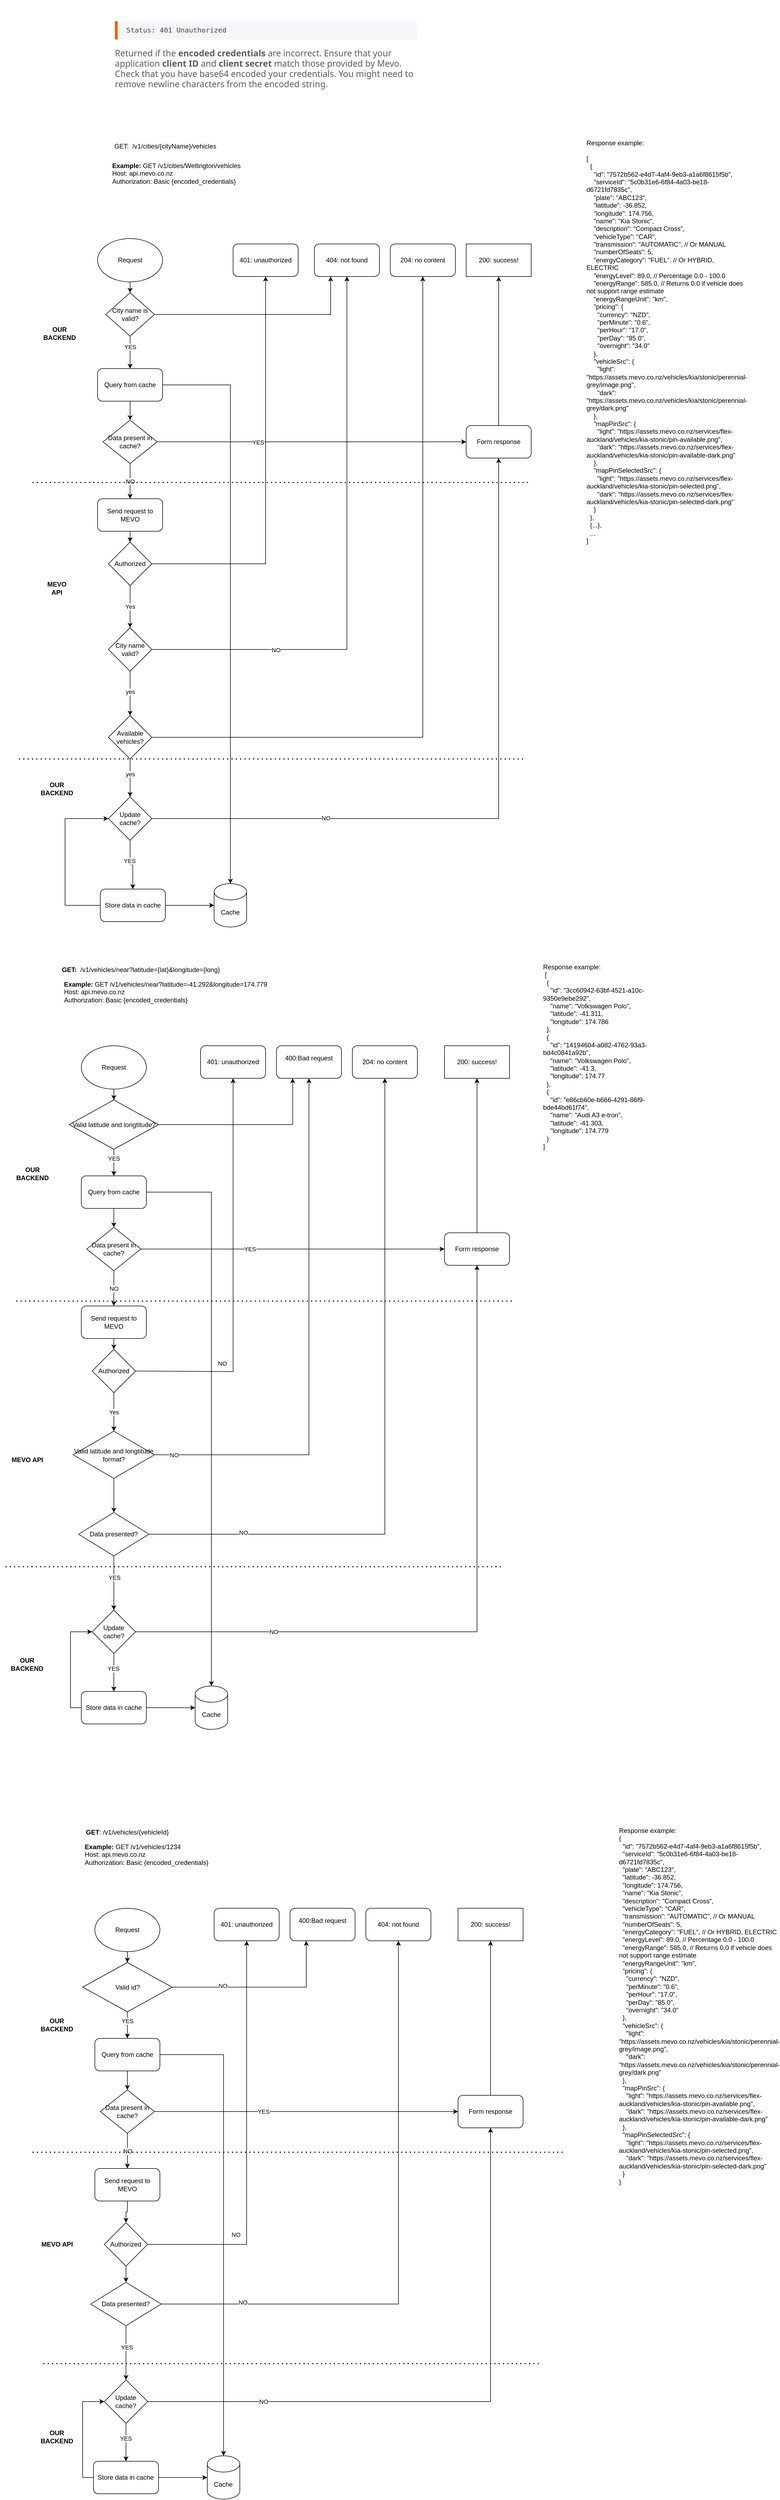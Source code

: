 <mxfile version="26.1.3">
  <diagram id="C5RBs43oDa-KdzZeNtuy" name="Page-1">
    <mxGraphModel dx="1368" dy="1996" grid="1" gridSize="10" guides="1" tooltips="1" connect="1" arrows="1" fold="1" page="1" pageScale="1" pageWidth="827" pageHeight="1169" math="0" shadow="0">
      <root>
        <mxCell id="WIyWlLk6GJQsqaUBKTNV-0" />
        <mxCell id="WIyWlLk6GJQsqaUBKTNV-1" parent="WIyWlLk6GJQsqaUBKTNV-0" />
        <mxCell id="A5aKGqc4C292sxuyzBR1-0" value="&amp;nbsp;" style="text;html=1;align=center;verticalAlign=middle;resizable=0;points=[];autosize=1;strokeColor=none;fillColor=none;" vertex="1" parent="WIyWlLk6GJQsqaUBKTNV-1">
          <mxGeometry x="100" y="120" width="30" height="30" as="geometry" />
        </mxCell>
        <mxCell id="A5aKGqc4C292sxuyzBR1-49" value="" style="edgeStyle=orthogonalEdgeStyle;rounded=0;orthogonalLoop=1;jettySize=auto;html=1;" edge="1" parent="WIyWlLk6GJQsqaUBKTNV-1" source="A5aKGqc4C292sxuyzBR1-3" target="A5aKGqc4C292sxuyzBR1-35">
          <mxGeometry relative="1" as="geometry" />
        </mxCell>
        <mxCell id="A5aKGqc4C292sxuyzBR1-3" value="Request" style="ellipse;whiteSpace=wrap;html=1;" vertex="1" parent="WIyWlLk6GJQsqaUBKTNV-1">
          <mxGeometry x="280" y="-180" width="120" height="80" as="geometry" />
        </mxCell>
        <mxCell id="A5aKGqc4C292sxuyzBR1-5" value="401: unauthorized" style="rounded=1;whiteSpace=wrap;html=1;" vertex="1" parent="WIyWlLk6GJQsqaUBKTNV-1">
          <mxGeometry x="530" y="-170" width="120" height="60" as="geometry" />
        </mxCell>
        <mxCell id="A5aKGqc4C292sxuyzBR1-6" value="404: not found" style="rounded=1;whiteSpace=wrap;html=1;" vertex="1" parent="WIyWlLk6GJQsqaUBKTNV-1">
          <mxGeometry x="680" y="-170" width="120" height="60" as="geometry" />
        </mxCell>
        <mxCell id="A5aKGqc4C292sxuyzBR1-129" style="edgeStyle=orthogonalEdgeStyle;rounded=0;orthogonalLoop=1;jettySize=auto;html=1;entryX=0.5;entryY=1;entryDx=0;entryDy=0;" edge="1" parent="WIyWlLk6GJQsqaUBKTNV-1" source="A5aKGqc4C292sxuyzBR1-7" target="A5aKGqc4C292sxuyzBR1-5">
          <mxGeometry relative="1" as="geometry" />
        </mxCell>
        <mxCell id="A5aKGqc4C292sxuyzBR1-7" value="Authorized" style="rhombus;whiteSpace=wrap;html=1;" vertex="1" parent="WIyWlLk6GJQsqaUBKTNV-1">
          <mxGeometry x="300" y="380" width="80" height="80" as="geometry" />
        </mxCell>
        <mxCell id="A5aKGqc4C292sxuyzBR1-14" value="Yes" style="endArrow=classic;html=1;rounded=0;entryX=0.5;entryY=0;entryDx=0;entryDy=0;" edge="1" parent="WIyWlLk6GJQsqaUBKTNV-1" source="A5aKGqc4C292sxuyzBR1-7" target="A5aKGqc4C292sxuyzBR1-19">
          <mxGeometry width="50" height="50" relative="1" as="geometry">
            <mxPoint x="340" y="450" as="sourcePoint" />
            <mxPoint x="340" y="475" as="targetPoint" />
          </mxGeometry>
        </mxCell>
        <mxCell id="A5aKGqc4C292sxuyzBR1-16" value="GET:&amp;nbsp;&amp;nbsp;&lt;span style=&quot;background-color: transparent; color: light-dark(rgb(0, 0, 0), rgb(255, 255, 255));&quot;&gt;/v1/cities/{cityName}/vehicles&lt;/span&gt;" style="text;html=1;align=center;verticalAlign=middle;whiteSpace=wrap;rounded=0;" vertex="1" parent="WIyWlLk6GJQsqaUBKTNV-1">
          <mxGeometry x="220" y="-380" width="370" height="60" as="geometry" />
        </mxCell>
        <mxCell id="A5aKGqc4C292sxuyzBR1-17" value="&lt;div style=&quot;text-align: left;&quot;&gt;&lt;b&gt;Example:&lt;/b&gt; GET /v1/cities/Wellington/vehicles&lt;/div&gt;&lt;div style=&quot;text-align: left;&quot;&gt;Host: api.mevo.co.nz&lt;/div&gt;&lt;div style=&quot;text-align: left;&quot;&gt;&lt;span style=&quot;background-color: transparent; color: light-dark(rgb(0, 0, 0), rgb(255, 255, 255)); text-align: center;&quot;&gt;Authorization: Basic {encoded_credentials}&lt;/span&gt;&lt;/div&gt;" style="text;html=1;align=center;verticalAlign=middle;resizable=0;points=[];autosize=1;strokeColor=none;fillColor=none;" vertex="1" parent="WIyWlLk6GJQsqaUBKTNV-1">
          <mxGeometry x="295" y="-330" width="260" height="60" as="geometry" />
        </mxCell>
        <mxCell id="A5aKGqc4C292sxuyzBR1-23" style="edgeStyle=orthogonalEdgeStyle;rounded=0;orthogonalLoop=1;jettySize=auto;html=1;exitX=1;exitY=0.5;exitDx=0;exitDy=0;entryX=0.5;entryY=1;entryDx=0;entryDy=0;" edge="1" parent="WIyWlLk6GJQsqaUBKTNV-1" source="A5aKGqc4C292sxuyzBR1-19" target="A5aKGqc4C292sxuyzBR1-6">
          <mxGeometry relative="1" as="geometry">
            <mxPoint x="490" y="280" as="targetPoint" />
          </mxGeometry>
        </mxCell>
        <mxCell id="A5aKGqc4C292sxuyzBR1-24" value="NO" style="edgeLabel;html=1;align=center;verticalAlign=middle;resizable=0;points=[];" vertex="1" connectable="0" parent="A5aKGqc4C292sxuyzBR1-23">
          <mxGeometry x="-0.563" y="-1" relative="1" as="geometry">
            <mxPoint as="offset" />
          </mxGeometry>
        </mxCell>
        <mxCell id="A5aKGqc4C292sxuyzBR1-132" value="" style="edgeStyle=orthogonalEdgeStyle;rounded=0;orthogonalLoop=1;jettySize=auto;html=1;" edge="1" parent="WIyWlLk6GJQsqaUBKTNV-1" source="A5aKGqc4C292sxuyzBR1-19" target="A5aKGqc4C292sxuyzBR1-131">
          <mxGeometry relative="1" as="geometry" />
        </mxCell>
        <mxCell id="A5aKGqc4C292sxuyzBR1-135" value="yes" style="edgeLabel;html=1;align=center;verticalAlign=middle;resizable=0;points=[];" vertex="1" connectable="0" parent="A5aKGqc4C292sxuyzBR1-132">
          <mxGeometry x="-0.089" relative="1" as="geometry">
            <mxPoint as="offset" />
          </mxGeometry>
        </mxCell>
        <mxCell id="A5aKGqc4C292sxuyzBR1-19" value="City name valid?" style="rhombus;whiteSpace=wrap;html=1;" vertex="1" parent="WIyWlLk6GJQsqaUBKTNV-1">
          <mxGeometry x="300" y="538" width="80" height="80" as="geometry" />
        </mxCell>
        <mxCell id="A5aKGqc4C292sxuyzBR1-29" value="Cache" style="shape=cylinder3;whiteSpace=wrap;html=1;boundedLbl=1;backgroundOutline=1;size=15;" vertex="1" parent="WIyWlLk6GJQsqaUBKTNV-1">
          <mxGeometry x="495" y="1010" width="60" height="80" as="geometry" />
        </mxCell>
        <mxCell id="A5aKGqc4C292sxuyzBR1-50" value="" style="edgeStyle=orthogonalEdgeStyle;rounded=0;orthogonalLoop=1;jettySize=auto;html=1;" edge="1" parent="WIyWlLk6GJQsqaUBKTNV-1" source="A5aKGqc4C292sxuyzBR1-31" target="A5aKGqc4C292sxuyzBR1-33">
          <mxGeometry relative="1" as="geometry" />
        </mxCell>
        <mxCell id="A5aKGqc4C292sxuyzBR1-63" style="edgeStyle=orthogonalEdgeStyle;rounded=0;orthogonalLoop=1;jettySize=auto;html=1;entryX=0.5;entryY=0;entryDx=0;entryDy=0;entryPerimeter=0;" edge="1" parent="WIyWlLk6GJQsqaUBKTNV-1" source="A5aKGqc4C292sxuyzBR1-31" target="A5aKGqc4C292sxuyzBR1-29">
          <mxGeometry relative="1" as="geometry">
            <mxPoint x="610" y="100" as="targetPoint" />
          </mxGeometry>
        </mxCell>
        <mxCell id="A5aKGqc4C292sxuyzBR1-31" value="Query from cache" style="rounded=1;whiteSpace=wrap;html=1;" vertex="1" parent="WIyWlLk6GJQsqaUBKTNV-1">
          <mxGeometry x="280" y="60" width="120" height="60" as="geometry" />
        </mxCell>
        <mxCell id="A5aKGqc4C292sxuyzBR1-51" value="NO" style="edgeStyle=orthogonalEdgeStyle;rounded=0;orthogonalLoop=1;jettySize=auto;html=1;" edge="1" parent="WIyWlLk6GJQsqaUBKTNV-1" source="A5aKGqc4C292sxuyzBR1-33" target="A5aKGqc4C292sxuyzBR1-44">
          <mxGeometry relative="1" as="geometry" />
        </mxCell>
        <mxCell id="A5aKGqc4C292sxuyzBR1-74" style="edgeStyle=orthogonalEdgeStyle;rounded=0;orthogonalLoop=1;jettySize=auto;html=1;entryX=0;entryY=0.5;entryDx=0;entryDy=0;" edge="1" parent="WIyWlLk6GJQsqaUBKTNV-1" source="A5aKGqc4C292sxuyzBR1-33" target="A5aKGqc4C292sxuyzBR1-42">
          <mxGeometry relative="1" as="geometry" />
        </mxCell>
        <mxCell id="A5aKGqc4C292sxuyzBR1-77" value="YES" style="edgeLabel;html=1;align=center;verticalAlign=middle;resizable=0;points=[];" vertex="1" connectable="0" parent="A5aKGqc4C292sxuyzBR1-74">
          <mxGeometry x="-0.348" y="-1" relative="1" as="geometry">
            <mxPoint as="offset" />
          </mxGeometry>
        </mxCell>
        <mxCell id="A5aKGqc4C292sxuyzBR1-33" value="Data present in cache?" style="rhombus;whiteSpace=wrap;html=1;" vertex="1" parent="WIyWlLk6GJQsqaUBKTNV-1">
          <mxGeometry x="290" y="155" width="100" height="80" as="geometry" />
        </mxCell>
        <mxCell id="A5aKGqc4C292sxuyzBR1-37" value="" style="edgeStyle=orthogonalEdgeStyle;rounded=0;orthogonalLoop=1;jettySize=auto;html=1;entryX=0.5;entryY=0;entryDx=0;entryDy=0;" edge="1" parent="WIyWlLk6GJQsqaUBKTNV-1" source="A5aKGqc4C292sxuyzBR1-35" target="A5aKGqc4C292sxuyzBR1-31">
          <mxGeometry relative="1" as="geometry" />
        </mxCell>
        <mxCell id="A5aKGqc4C292sxuyzBR1-48" value="YES" style="edgeLabel;html=1;align=center;verticalAlign=middle;resizable=0;points=[];" vertex="1" connectable="0" parent="A5aKGqc4C292sxuyzBR1-37">
          <mxGeometry x="-0.332" relative="1" as="geometry">
            <mxPoint as="offset" />
          </mxGeometry>
        </mxCell>
        <mxCell id="A5aKGqc4C292sxuyzBR1-128" style="edgeStyle=orthogonalEdgeStyle;rounded=0;orthogonalLoop=1;jettySize=auto;html=1;entryX=0.25;entryY=1;entryDx=0;entryDy=0;" edge="1" parent="WIyWlLk6GJQsqaUBKTNV-1" source="A5aKGqc4C292sxuyzBR1-35" target="A5aKGqc4C292sxuyzBR1-6">
          <mxGeometry relative="1" as="geometry" />
        </mxCell>
        <mxCell id="A5aKGqc4C292sxuyzBR1-35" value="City name is valid?" style="rhombus;whiteSpace=wrap;html=1;" vertex="1" parent="WIyWlLk6GJQsqaUBKTNV-1">
          <mxGeometry x="295" y="-80" width="90" height="80" as="geometry" />
        </mxCell>
        <mxCell id="A5aKGqc4C292sxuyzBR1-39" value="200: success!" style="rounded=0;whiteSpace=wrap;html=1;" vertex="1" parent="WIyWlLk6GJQsqaUBKTNV-1">
          <mxGeometry x="960" y="-170" width="120" height="60" as="geometry" />
        </mxCell>
        <mxCell id="A5aKGqc4C292sxuyzBR1-43" value="" style="edgeStyle=orthogonalEdgeStyle;rounded=0;orthogonalLoop=1;jettySize=auto;html=1;" edge="1" parent="WIyWlLk6GJQsqaUBKTNV-1" source="A5aKGqc4C292sxuyzBR1-42" target="A5aKGqc4C292sxuyzBR1-39">
          <mxGeometry relative="1" as="geometry" />
        </mxCell>
        <mxCell id="A5aKGqc4C292sxuyzBR1-52" value="" style="edgeStyle=orthogonalEdgeStyle;rounded=0;orthogonalLoop=1;jettySize=auto;html=1;" edge="1" parent="WIyWlLk6GJQsqaUBKTNV-1" source="A5aKGqc4C292sxuyzBR1-44" target="A5aKGqc4C292sxuyzBR1-7">
          <mxGeometry relative="1" as="geometry" />
        </mxCell>
        <mxCell id="A5aKGqc4C292sxuyzBR1-44" value="Send request to MEVO" style="rounded=1;whiteSpace=wrap;html=1;" vertex="1" parent="WIyWlLk6GJQsqaUBKTNV-1">
          <mxGeometry x="280" y="300" width="120" height="60" as="geometry" />
        </mxCell>
        <mxCell id="A5aKGqc4C292sxuyzBR1-72" style="edgeStyle=orthogonalEdgeStyle;rounded=0;orthogonalLoop=1;jettySize=auto;html=1;entryX=0;entryY=0.5;entryDx=0;entryDy=0;" edge="1" parent="WIyWlLk6GJQsqaUBKTNV-1" source="A5aKGqc4C292sxuyzBR1-53" target="A5aKGqc4C292sxuyzBR1-54">
          <mxGeometry relative="1" as="geometry">
            <mxPoint x="225" y="910" as="targetPoint" />
            <Array as="points">
              <mxPoint x="220" y="1050" />
              <mxPoint x="220" y="890" />
            </Array>
          </mxGeometry>
        </mxCell>
        <mxCell id="A5aKGqc4C292sxuyzBR1-53" value="Store data in cache" style="rounded=1;whiteSpace=wrap;html=1;" vertex="1" parent="WIyWlLk6GJQsqaUBKTNV-1">
          <mxGeometry x="285" y="1020" width="120" height="60" as="geometry" />
        </mxCell>
        <mxCell id="A5aKGqc4C292sxuyzBR1-65" value="" style="edgeStyle=orthogonalEdgeStyle;rounded=0;orthogonalLoop=1;jettySize=auto;html=1;exitX=0.5;exitY=1;exitDx=0;exitDy=0;" edge="1" parent="WIyWlLk6GJQsqaUBKTNV-1" source="A5aKGqc4C292sxuyzBR1-54" target="A5aKGqc4C292sxuyzBR1-53">
          <mxGeometry relative="1" as="geometry" />
        </mxCell>
        <mxCell id="A5aKGqc4C292sxuyzBR1-71" value="YES" style="edgeLabel;html=1;align=center;verticalAlign=middle;resizable=0;points=[];" vertex="1" connectable="0" parent="A5aKGqc4C292sxuyzBR1-65">
          <mxGeometry x="-0.215" y="-1" relative="1" as="geometry">
            <mxPoint as="offset" />
          </mxGeometry>
        </mxCell>
        <mxCell id="A5aKGqc4C292sxuyzBR1-54" value="Update cache?" style="rhombus;whiteSpace=wrap;html=1;" vertex="1" parent="WIyWlLk6GJQsqaUBKTNV-1">
          <mxGeometry x="300" y="850" width="80" height="80" as="geometry" />
        </mxCell>
        <mxCell id="A5aKGqc4C292sxuyzBR1-66" style="edgeStyle=orthogonalEdgeStyle;rounded=0;orthogonalLoop=1;jettySize=auto;html=1;entryX=0;entryY=0.5;entryDx=0;entryDy=0;entryPerimeter=0;" edge="1" parent="WIyWlLk6GJQsqaUBKTNV-1" source="A5aKGqc4C292sxuyzBR1-53" target="A5aKGqc4C292sxuyzBR1-29">
          <mxGeometry relative="1" as="geometry" />
        </mxCell>
        <mxCell id="A5aKGqc4C292sxuyzBR1-75" value="" style="edgeStyle=orthogonalEdgeStyle;rounded=0;orthogonalLoop=1;jettySize=auto;html=1;" edge="1" parent="WIyWlLk6GJQsqaUBKTNV-1" source="A5aKGqc4C292sxuyzBR1-54" target="A5aKGqc4C292sxuyzBR1-42">
          <mxGeometry relative="1" as="geometry">
            <mxPoint x="1200" y="190" as="targetPoint" />
            <mxPoint x="380" y="720" as="sourcePoint" />
          </mxGeometry>
        </mxCell>
        <mxCell id="A5aKGqc4C292sxuyzBR1-76" value="NO" style="edgeLabel;html=1;align=center;verticalAlign=middle;resizable=0;points=[];" vertex="1" connectable="0" parent="A5aKGqc4C292sxuyzBR1-75">
          <mxGeometry x="-0.508" y="1" relative="1" as="geometry">
            <mxPoint as="offset" />
          </mxGeometry>
        </mxCell>
        <mxCell id="A5aKGqc4C292sxuyzBR1-42" value="Form response" style="rounded=1;whiteSpace=wrap;html=1;" vertex="1" parent="WIyWlLk6GJQsqaUBKTNV-1">
          <mxGeometry x="960" y="165" width="120" height="60" as="geometry" />
        </mxCell>
        <mxCell id="A5aKGqc4C292sxuyzBR1-80" value="" style="edgeStyle=orthogonalEdgeStyle;rounded=0;orthogonalLoop=1;jettySize=auto;html=1;" edge="1" parent="WIyWlLk6GJQsqaUBKTNV-1" source="A5aKGqc4C292sxuyzBR1-81" target="A5aKGqc4C292sxuyzBR1-104">
          <mxGeometry relative="1" as="geometry" />
        </mxCell>
        <mxCell id="A5aKGqc4C292sxuyzBR1-81" value="Request" style="ellipse;whiteSpace=wrap;html=1;" vertex="1" parent="WIyWlLk6GJQsqaUBKTNV-1">
          <mxGeometry x="250" y="1309" width="120" height="80" as="geometry" />
        </mxCell>
        <mxCell id="A5aKGqc4C292sxuyzBR1-82" value="401: unauthorized" style="rounded=1;whiteSpace=wrap;html=1;" vertex="1" parent="WIyWlLk6GJQsqaUBKTNV-1">
          <mxGeometry x="470" y="1309" width="120" height="60" as="geometry" />
        </mxCell>
        <mxCell id="A5aKGqc4C292sxuyzBR1-84" value="Authorized" style="rhombus;whiteSpace=wrap;html=1;" vertex="1" parent="WIyWlLk6GJQsqaUBKTNV-1">
          <mxGeometry x="270" y="1869" width="80" height="80" as="geometry" />
        </mxCell>
        <mxCell id="A5aKGqc4C292sxuyzBR1-85" value="" style="endArrow=classic;html=1;rounded=0;exitX=1;exitY=0.5;exitDx=0;exitDy=0;entryX=0.5;entryY=1;entryDx=0;entryDy=0;" edge="1" parent="WIyWlLk6GJQsqaUBKTNV-1" source="A5aKGqc4C292sxuyzBR1-84" target="A5aKGqc4C292sxuyzBR1-82">
          <mxGeometry width="50" height="50" relative="1" as="geometry">
            <mxPoint x="185" y="1791" as="sourcePoint" />
            <mxPoint x="260" y="1789" as="targetPoint" />
            <Array as="points">
              <mxPoint x="530" y="1910" />
            </Array>
          </mxGeometry>
        </mxCell>
        <mxCell id="A5aKGqc4C292sxuyzBR1-86" value="NO" style="edgeLabel;html=1;align=center;verticalAlign=middle;resizable=0;points=[];" vertex="1" connectable="0" parent="A5aKGqc4C292sxuyzBR1-85">
          <mxGeometry x="-0.459" relative="1" as="geometry">
            <mxPoint x="-20" as="offset" />
          </mxGeometry>
        </mxCell>
        <mxCell id="A5aKGqc4C292sxuyzBR1-87" value="Yes" style="endArrow=classic;html=1;rounded=0;entryX=0.5;entryY=0;entryDx=0;entryDy=0;" edge="1" parent="WIyWlLk6GJQsqaUBKTNV-1" source="A5aKGqc4C292sxuyzBR1-84" target="A5aKGqc4C292sxuyzBR1-93">
          <mxGeometry width="50" height="50" relative="1" as="geometry">
            <mxPoint x="310" y="1939" as="sourcePoint" />
            <mxPoint x="310" y="1964" as="targetPoint" />
          </mxGeometry>
        </mxCell>
        <mxCell id="A5aKGqc4C292sxuyzBR1-88" value="&lt;div style=&quot;text-align: left;&quot;&gt;&lt;b&gt;Example:&lt;/b&gt;&amp;nbsp;&lt;span style=&quot;background-color: transparent; color: light-dark(rgb(0, 0, 0), rgb(255, 255, 255));&quot;&gt;GET /v1/vehicles/near?latitude=-41.292&amp;amp;longitude=174.779&lt;/span&gt;&lt;/div&gt;&lt;div style=&quot;text-align: left;&quot;&gt;Host: api.mevo.co.nz&lt;/div&gt;&lt;div style=&quot;text-align: left;&quot;&gt;Authorization: Basic {encoded_credentials}&lt;/div&gt;" style="text;html=1;align=center;verticalAlign=middle;resizable=0;points=[];autosize=1;strokeColor=none;fillColor=none;" vertex="1" parent="WIyWlLk6GJQsqaUBKTNV-1">
          <mxGeometry x="200" y="1180" width="410" height="60" as="geometry" />
        </mxCell>
        <mxCell id="A5aKGqc4C292sxuyzBR1-143" style="edgeStyle=orthogonalEdgeStyle;rounded=0;orthogonalLoop=1;jettySize=auto;html=1;" edge="1" parent="WIyWlLk6GJQsqaUBKTNV-1" source="A5aKGqc4C292sxuyzBR1-93" target="A5aKGqc4C292sxuyzBR1-142">
          <mxGeometry relative="1" as="geometry" />
        </mxCell>
        <mxCell id="A5aKGqc4C292sxuyzBR1-145" value="NO" style="edgeLabel;html=1;align=center;verticalAlign=middle;resizable=0;points=[];" vertex="1" connectable="0" parent="A5aKGqc4C292sxuyzBR1-143">
          <mxGeometry x="-0.927" relative="1" as="geometry">
            <mxPoint as="offset" />
          </mxGeometry>
        </mxCell>
        <mxCell id="A5aKGqc4C292sxuyzBR1-150" value="" style="edgeStyle=orthogonalEdgeStyle;rounded=0;orthogonalLoop=1;jettySize=auto;html=1;" edge="1" parent="WIyWlLk6GJQsqaUBKTNV-1" source="A5aKGqc4C292sxuyzBR1-93" target="A5aKGqc4C292sxuyzBR1-149">
          <mxGeometry relative="1" as="geometry" />
        </mxCell>
        <mxCell id="A5aKGqc4C292sxuyzBR1-93" value="Valid latitude and longtitude format?" style="rhombus;whiteSpace=wrap;html=1;" vertex="1" parent="WIyWlLk6GJQsqaUBKTNV-1">
          <mxGeometry x="235" y="2020" width="150" height="87" as="geometry" />
        </mxCell>
        <mxCell id="A5aKGqc4C292sxuyzBR1-94" value="Cache" style="shape=cylinder3;whiteSpace=wrap;html=1;boundedLbl=1;backgroundOutline=1;size=15;" vertex="1" parent="WIyWlLk6GJQsqaUBKTNV-1">
          <mxGeometry x="460" y="2490" width="60" height="80" as="geometry" />
        </mxCell>
        <mxCell id="A5aKGqc4C292sxuyzBR1-95" value="" style="edgeStyle=orthogonalEdgeStyle;rounded=0;orthogonalLoop=1;jettySize=auto;html=1;" edge="1" parent="WIyWlLk6GJQsqaUBKTNV-1" source="A5aKGqc4C292sxuyzBR1-97" target="A5aKGqc4C292sxuyzBR1-101">
          <mxGeometry relative="1" as="geometry" />
        </mxCell>
        <mxCell id="A5aKGqc4C292sxuyzBR1-96" style="edgeStyle=orthogonalEdgeStyle;rounded=0;orthogonalLoop=1;jettySize=auto;html=1;entryX=0.5;entryY=0;entryDx=0;entryDy=0;entryPerimeter=0;" edge="1" parent="WIyWlLk6GJQsqaUBKTNV-1" source="A5aKGqc4C292sxuyzBR1-97" target="A5aKGqc4C292sxuyzBR1-94">
          <mxGeometry relative="1" as="geometry">
            <mxPoint x="580" y="1589" as="targetPoint" />
          </mxGeometry>
        </mxCell>
        <mxCell id="A5aKGqc4C292sxuyzBR1-97" value="Query from cache" style="rounded=1;whiteSpace=wrap;html=1;" vertex="1" parent="WIyWlLk6GJQsqaUBKTNV-1">
          <mxGeometry x="250" y="1549" width="120" height="60" as="geometry" />
        </mxCell>
        <mxCell id="A5aKGqc4C292sxuyzBR1-98" value="NO" style="edgeStyle=orthogonalEdgeStyle;rounded=0;orthogonalLoop=1;jettySize=auto;html=1;" edge="1" parent="WIyWlLk6GJQsqaUBKTNV-1" source="A5aKGqc4C292sxuyzBR1-101" target="A5aKGqc4C292sxuyzBR1-108">
          <mxGeometry relative="1" as="geometry" />
        </mxCell>
        <mxCell id="A5aKGqc4C292sxuyzBR1-99" style="edgeStyle=orthogonalEdgeStyle;rounded=0;orthogonalLoop=1;jettySize=auto;html=1;entryX=0;entryY=0.5;entryDx=0;entryDy=0;" edge="1" parent="WIyWlLk6GJQsqaUBKTNV-1" source="A5aKGqc4C292sxuyzBR1-101" target="A5aKGqc4C292sxuyzBR1-120">
          <mxGeometry relative="1" as="geometry" />
        </mxCell>
        <mxCell id="A5aKGqc4C292sxuyzBR1-100" value="YES" style="edgeLabel;html=1;align=center;verticalAlign=middle;resizable=0;points=[];" vertex="1" connectable="0" parent="A5aKGqc4C292sxuyzBR1-99">
          <mxGeometry x="-0.348" y="-1" relative="1" as="geometry">
            <mxPoint x="18" y="-1" as="offset" />
          </mxGeometry>
        </mxCell>
        <mxCell id="A5aKGqc4C292sxuyzBR1-101" value="Data present in cache?" style="rhombus;whiteSpace=wrap;html=1;" vertex="1" parent="WIyWlLk6GJQsqaUBKTNV-1">
          <mxGeometry x="260" y="1644" width="100" height="80" as="geometry" />
        </mxCell>
        <mxCell id="A5aKGqc4C292sxuyzBR1-102" value="" style="edgeStyle=orthogonalEdgeStyle;rounded=0;orthogonalLoop=1;jettySize=auto;html=1;entryX=0.5;entryY=0;entryDx=0;entryDy=0;" edge="1" parent="WIyWlLk6GJQsqaUBKTNV-1" source="A5aKGqc4C292sxuyzBR1-104" target="A5aKGqc4C292sxuyzBR1-97">
          <mxGeometry relative="1" as="geometry" />
        </mxCell>
        <mxCell id="A5aKGqc4C292sxuyzBR1-103" value="YES" style="edgeLabel;html=1;align=center;verticalAlign=middle;resizable=0;points=[];" vertex="1" connectable="0" parent="A5aKGqc4C292sxuyzBR1-102">
          <mxGeometry x="-0.332" relative="1" as="geometry">
            <mxPoint as="offset" />
          </mxGeometry>
        </mxCell>
        <mxCell id="A5aKGqc4C292sxuyzBR1-144" style="edgeStyle=orthogonalEdgeStyle;rounded=0;orthogonalLoop=1;jettySize=auto;html=1;entryX=0.25;entryY=1;entryDx=0;entryDy=0;" edge="1" parent="WIyWlLk6GJQsqaUBKTNV-1" source="A5aKGqc4C292sxuyzBR1-104" target="A5aKGqc4C292sxuyzBR1-142">
          <mxGeometry relative="1" as="geometry" />
        </mxCell>
        <mxCell id="A5aKGqc4C292sxuyzBR1-104" value="Valid latitude and longtitude?" style="rhombus;whiteSpace=wrap;html=1;" vertex="1" parent="WIyWlLk6GJQsqaUBKTNV-1">
          <mxGeometry x="227.5" y="1409" width="165" height="91" as="geometry" />
        </mxCell>
        <mxCell id="A5aKGqc4C292sxuyzBR1-105" value="200: success!" style="rounded=0;whiteSpace=wrap;html=1;" vertex="1" parent="WIyWlLk6GJQsqaUBKTNV-1">
          <mxGeometry x="920" y="1309" width="120" height="60" as="geometry" />
        </mxCell>
        <mxCell id="A5aKGqc4C292sxuyzBR1-106" value="" style="edgeStyle=orthogonalEdgeStyle;rounded=0;orthogonalLoop=1;jettySize=auto;html=1;" edge="1" parent="WIyWlLk6GJQsqaUBKTNV-1" source="A5aKGqc4C292sxuyzBR1-120" target="A5aKGqc4C292sxuyzBR1-105">
          <mxGeometry relative="1" as="geometry" />
        </mxCell>
        <mxCell id="A5aKGqc4C292sxuyzBR1-107" value="" style="edgeStyle=orthogonalEdgeStyle;rounded=0;orthogonalLoop=1;jettySize=auto;html=1;" edge="1" parent="WIyWlLk6GJQsqaUBKTNV-1" source="A5aKGqc4C292sxuyzBR1-108" target="A5aKGqc4C292sxuyzBR1-84">
          <mxGeometry relative="1" as="geometry" />
        </mxCell>
        <mxCell id="A5aKGqc4C292sxuyzBR1-108" value="Send request to MEVO" style="rounded=1;whiteSpace=wrap;html=1;" vertex="1" parent="WIyWlLk6GJQsqaUBKTNV-1">
          <mxGeometry x="250" y="1789" width="120" height="60" as="geometry" />
        </mxCell>
        <mxCell id="A5aKGqc4C292sxuyzBR1-156" style="edgeStyle=orthogonalEdgeStyle;rounded=0;orthogonalLoop=1;jettySize=auto;html=1;entryX=0;entryY=0.5;entryDx=0;entryDy=0;" edge="1" parent="WIyWlLk6GJQsqaUBKTNV-1" source="A5aKGqc4C292sxuyzBR1-113" target="A5aKGqc4C292sxuyzBR1-116">
          <mxGeometry relative="1" as="geometry">
            <Array as="points">
              <mxPoint x="230" y="2530" />
              <mxPoint x="230" y="2390" />
            </Array>
          </mxGeometry>
        </mxCell>
        <mxCell id="A5aKGqc4C292sxuyzBR1-113" value="Store data in cache" style="rounded=1;whiteSpace=wrap;html=1;" vertex="1" parent="WIyWlLk6GJQsqaUBKTNV-1">
          <mxGeometry x="250" y="2500" width="120" height="60" as="geometry" />
        </mxCell>
        <mxCell id="A5aKGqc4C292sxuyzBR1-114" value="" style="edgeStyle=orthogonalEdgeStyle;rounded=0;orthogonalLoop=1;jettySize=auto;html=1;exitX=0.5;exitY=1;exitDx=0;exitDy=0;" edge="1" parent="WIyWlLk6GJQsqaUBKTNV-1" source="A5aKGqc4C292sxuyzBR1-116" target="A5aKGqc4C292sxuyzBR1-113">
          <mxGeometry relative="1" as="geometry" />
        </mxCell>
        <mxCell id="A5aKGqc4C292sxuyzBR1-115" value="YES" style="edgeLabel;html=1;align=center;verticalAlign=middle;resizable=0;points=[];" vertex="1" connectable="0" parent="A5aKGqc4C292sxuyzBR1-114">
          <mxGeometry x="-0.215" y="-1" relative="1" as="geometry">
            <mxPoint as="offset" />
          </mxGeometry>
        </mxCell>
        <mxCell id="A5aKGqc4C292sxuyzBR1-116" value="Update cache?" style="rhombus;whiteSpace=wrap;html=1;" vertex="1" parent="WIyWlLk6GJQsqaUBKTNV-1">
          <mxGeometry x="270" y="2350" width="80" height="80" as="geometry" />
        </mxCell>
        <mxCell id="A5aKGqc4C292sxuyzBR1-117" style="edgeStyle=orthogonalEdgeStyle;rounded=0;orthogonalLoop=1;jettySize=auto;html=1;entryX=0;entryY=0.5;entryDx=0;entryDy=0;entryPerimeter=0;" edge="1" parent="WIyWlLk6GJQsqaUBKTNV-1" source="A5aKGqc4C292sxuyzBR1-113" target="A5aKGqc4C292sxuyzBR1-94">
          <mxGeometry relative="1" as="geometry" />
        </mxCell>
        <mxCell id="A5aKGqc4C292sxuyzBR1-118" value="" style="edgeStyle=orthogonalEdgeStyle;rounded=0;orthogonalLoop=1;jettySize=auto;html=1;" edge="1" parent="WIyWlLk6GJQsqaUBKTNV-1" source="A5aKGqc4C292sxuyzBR1-116" target="A5aKGqc4C292sxuyzBR1-120">
          <mxGeometry relative="1" as="geometry">
            <mxPoint x="1170" y="1679" as="targetPoint" />
            <mxPoint x="350" y="2209" as="sourcePoint" />
          </mxGeometry>
        </mxCell>
        <mxCell id="A5aKGqc4C292sxuyzBR1-119" value="NO" style="edgeLabel;html=1;align=center;verticalAlign=middle;resizable=0;points=[];" vertex="1" connectable="0" parent="A5aKGqc4C292sxuyzBR1-118">
          <mxGeometry x="-0.508" y="1" relative="1" as="geometry">
            <mxPoint x="-67" y="1" as="offset" />
          </mxGeometry>
        </mxCell>
        <mxCell id="A5aKGqc4C292sxuyzBR1-120" value="Form response" style="rounded=1;whiteSpace=wrap;html=1;" vertex="1" parent="WIyWlLk6GJQsqaUBKTNV-1">
          <mxGeometry x="920" y="1654" width="120" height="60" as="geometry" />
        </mxCell>
        <mxCell id="A5aKGqc4C292sxuyzBR1-122" value="&lt;b&gt;GET:&amp;nbsp;&lt;/b&gt;&amp;nbsp;&lt;span style=&quot;background-color: transparent; color: light-dark(rgb(0, 0, 0), rgb(255, 255, 255));&quot;&gt;/v1/vehicles/near?latitude={lat}&amp;amp;longitude={long}&lt;/span&gt;" style="text;html=1;align=center;verticalAlign=middle;whiteSpace=wrap;rounded=0;" vertex="1" parent="WIyWlLk6GJQsqaUBKTNV-1">
          <mxGeometry x="175" y="1139" width="370" height="60" as="geometry" />
        </mxCell>
        <mxCell id="A5aKGqc4C292sxuyzBR1-124" value="Response example:&#xa; [&#xa;  {&#xa;    &quot;id&quot;: &quot;3cc60942-63bf-4521-a10c-9350e9ebe292&quot;,&#xa;    &quot;name&quot;: &quot;Volkswagen Polo&quot;,&#xa;    &quot;latitude&quot;: -41.311,&#xa;    &quot;longitude&quot;: 174.786&#xa;  },&#xa;  {&#xa;    &quot;id&quot;: &quot;14194604-a082-4762-93a3-bd4c0841a92b&quot;,&#xa;    &quot;name&quot;: &quot;Volkswagen Polo&quot;,&#xa;    &quot;latitude&quot;: -41.3,&#xa;    &quot;longitude&quot;: 174.77&#xa;  },&#xa;  {&#xa;    &quot;id&quot;: &quot;e86cb60e-b666-4291-86f9-bde44bd61f74&quot;,&#xa;    &quot;name&quot;: &quot;Audi A3 e-tron&quot;,&#xa;    &quot;latitude&quot;: -41.303,&#xa;    &quot;longitude&quot;: 174.779&#xa;  }&#xa;]" style="text;whiteSpace=wrap;fontStyle=0" vertex="1" parent="WIyWlLk6GJQsqaUBKTNV-1">
          <mxGeometry x="1100" y="1150" width="210" height="180" as="geometry" />
        </mxCell>
        <mxCell id="A5aKGqc4C292sxuyzBR1-125" value="Response example:&#xa;&#xa;[&#xa;  {&#xa;    &quot;id&quot;: &quot;7572b562-e4d7-4af4-9eb3-a1a6f8615f5b&quot;,&#xa;    &quot;serviceId&quot;: &quot;5c0b31e6-6f84-4a03-be18-d6721fd7835c&quot;,&#xa;    &quot;plate&quot;: &quot;ABC123&quot;,&#xa;    &quot;latitude&quot;: -36.852,&#xa;    &quot;longitude&quot;: 174.756,&#xa;    &quot;name&quot;: &quot;Kia Stonic&quot;,&#xa;    &quot;description&quot;: &quot;Compact Cross&quot;,&#xa;    &quot;vehicleType&quot;: &quot;CAR&quot;,&#xa;    &quot;transmission&quot;: &quot;AUTOMATIC&quot;, // Or MANUAL&#xa;    &quot;numberOfSeats&quot;: 5,&#xa;    &quot;energyCategory&quot;: &quot;FUEL&quot;, // Or HYBRID, ELECTRIC&#xa;    &quot;energyLevel&quot;: 89.0, // Percentage 0.0 - 100.0&#xa;    &quot;energyRange&quot;: 585.0, // Returns 0.0 if vehicle does not support range estimate&#xa;    &quot;energyRangeUnit&quot;: &quot;km&quot;,&#xa;    &quot;pricing&quot;: {&#xa;      &quot;currency&quot;: &quot;NZD&quot;,&#xa;      &quot;perMinute&quot;: &quot;0.6&quot;,&#xa;      &quot;perHour&quot;: &quot;17.0&quot;,&#xa;      &quot;perDay&quot;: &quot;85.0&quot;,&#xa;      &quot;overnight&quot;: &quot;34.0&quot;&#xa;    },&#xa;    &quot;vehicleSrc&quot;: {&#xa;      &quot;light&quot;: &quot;https://assets.mevo.co.nz/vehicles/kia/stonic/perennial-grey/image.png&quot;,&#xa;      &quot;dark&quot;: &quot;https://assets.mevo.co.nz/vehicles/kia/stonic/perennial-grey/dark.png&quot;&#xa;    },&#xa;    &quot;mapPinSrc&quot;: {&#xa;      &quot;light&quot;: &quot;https://assets.mevo.co.nz/services/flex-auckland/vehicles/kia-stonic/pin-available.png&quot;,&#xa;      &quot;dark&quot;: &quot;https://assets.mevo.co.nz/services/flex-auckland/vehicles/kia-stonic/pin-available-dark.png&quot;&#xa;    },&#xa;    &quot;mapPinSelectedSrc&quot;: {&#xa;      &quot;light&quot;: &quot;https://assets.mevo.co.nz/services/flex-auckland/vehicles/kia-stonic/pin-selected.png&quot;,&#xa;      &quot;dark&quot;: &quot;https://assets.mevo.co.nz/services/flex-auckland/vehicles/kia-stonic/pin-selected-dark.png&quot;&#xa;    }&#xa;  },&#xa;  {...},&#xa;  ...&#xa;]" style="text;whiteSpace=wrap;fontStyle=0" vertex="1" parent="WIyWlLk6GJQsqaUBKTNV-1">
          <mxGeometry x="1180" y="-370" width="210" height="180" as="geometry" />
        </mxCell>
        <mxCell id="A5aKGqc4C292sxuyzBR1-130" value="204: no content" style="rounded=1;whiteSpace=wrap;html=1;" vertex="1" parent="WIyWlLk6GJQsqaUBKTNV-1">
          <mxGeometry x="820" y="-170" width="120" height="60" as="geometry" />
        </mxCell>
        <mxCell id="A5aKGqc4C292sxuyzBR1-133" value="" style="edgeStyle=orthogonalEdgeStyle;rounded=0;orthogonalLoop=1;jettySize=auto;html=1;" edge="1" parent="WIyWlLk6GJQsqaUBKTNV-1" source="A5aKGqc4C292sxuyzBR1-131" target="A5aKGqc4C292sxuyzBR1-54">
          <mxGeometry relative="1" as="geometry" />
        </mxCell>
        <mxCell id="A5aKGqc4C292sxuyzBR1-134" value="yes" style="edgeLabel;html=1;align=center;verticalAlign=middle;resizable=0;points=[];" vertex="1" connectable="0" parent="A5aKGqc4C292sxuyzBR1-133">
          <mxGeometry x="-0.213" relative="1" as="geometry">
            <mxPoint as="offset" />
          </mxGeometry>
        </mxCell>
        <mxCell id="A5aKGqc4C292sxuyzBR1-136" style="edgeStyle=orthogonalEdgeStyle;rounded=0;orthogonalLoop=1;jettySize=auto;html=1;exitX=1;exitY=0.5;exitDx=0;exitDy=0;entryX=0.5;entryY=1;entryDx=0;entryDy=0;" edge="1" parent="WIyWlLk6GJQsqaUBKTNV-1" source="A5aKGqc4C292sxuyzBR1-131" target="A5aKGqc4C292sxuyzBR1-130">
          <mxGeometry relative="1" as="geometry" />
        </mxCell>
        <mxCell id="A5aKGqc4C292sxuyzBR1-131" value="Available vehicles?" style="rhombus;whiteSpace=wrap;html=1;" vertex="1" parent="WIyWlLk6GJQsqaUBKTNV-1">
          <mxGeometry x="300" y="700" width="80" height="80" as="geometry" />
        </mxCell>
        <mxCell id="A5aKGqc4C292sxuyzBR1-138" value="204: no content" style="rounded=1;whiteSpace=wrap;html=1;" vertex="1" parent="WIyWlLk6GJQsqaUBKTNV-1">
          <mxGeometry x="750" y="1309" width="120" height="60" as="geometry" />
        </mxCell>
        <mxCell id="A5aKGqc4C292sxuyzBR1-142" value="400:Bad request&lt;div&gt;&lt;br&gt;&lt;/div&gt;" style="rounded=1;whiteSpace=wrap;html=1;" vertex="1" parent="WIyWlLk6GJQsqaUBKTNV-1">
          <mxGeometry x="610" y="1309" width="120" height="60" as="geometry" />
        </mxCell>
        <mxCell id="A5aKGqc4C292sxuyzBR1-151" value="" style="edgeStyle=orthogonalEdgeStyle;rounded=0;orthogonalLoop=1;jettySize=auto;html=1;" edge="1" parent="WIyWlLk6GJQsqaUBKTNV-1" source="A5aKGqc4C292sxuyzBR1-149" target="A5aKGqc4C292sxuyzBR1-116">
          <mxGeometry relative="1" as="geometry" />
        </mxCell>
        <mxCell id="A5aKGqc4C292sxuyzBR1-153" value="YES" style="edgeLabel;html=1;align=center;verticalAlign=middle;resizable=0;points=[];" vertex="1" connectable="0" parent="A5aKGqc4C292sxuyzBR1-151">
          <mxGeometry x="-0.2" y="1" relative="1" as="geometry">
            <mxPoint as="offset" />
          </mxGeometry>
        </mxCell>
        <mxCell id="A5aKGqc4C292sxuyzBR1-152" style="edgeStyle=orthogonalEdgeStyle;rounded=0;orthogonalLoop=1;jettySize=auto;html=1;entryX=0.5;entryY=1;entryDx=0;entryDy=0;" edge="1" parent="WIyWlLk6GJQsqaUBKTNV-1" source="A5aKGqc4C292sxuyzBR1-149" target="A5aKGqc4C292sxuyzBR1-138">
          <mxGeometry relative="1" as="geometry" />
        </mxCell>
        <mxCell id="A5aKGqc4C292sxuyzBR1-154" value="NO" style="edgeLabel;html=1;align=center;verticalAlign=middle;resizable=0;points=[];" vertex="1" connectable="0" parent="A5aKGqc4C292sxuyzBR1-152">
          <mxGeometry x="-0.728" y="3" relative="1" as="geometry">
            <mxPoint as="offset" />
          </mxGeometry>
        </mxCell>
        <mxCell id="A5aKGqc4C292sxuyzBR1-149" value="Data presented?" style="rhombus;whiteSpace=wrap;html=1;" vertex="1" parent="WIyWlLk6GJQsqaUBKTNV-1">
          <mxGeometry x="245" y="2170" width="130" height="80" as="geometry" />
        </mxCell>
        <mxCell id="A5aKGqc4C292sxuyzBR1-157" value="" style="edgeStyle=orthogonalEdgeStyle;rounded=0;orthogonalLoop=1;jettySize=auto;html=1;" edge="1" parent="WIyWlLk6GJQsqaUBKTNV-1" source="A5aKGqc4C292sxuyzBR1-158" target="A5aKGqc4C292sxuyzBR1-180">
          <mxGeometry relative="1" as="geometry" />
        </mxCell>
        <mxCell id="A5aKGqc4C292sxuyzBR1-158" value="Request" style="ellipse;whiteSpace=wrap;html=1;" vertex="1" parent="WIyWlLk6GJQsqaUBKTNV-1">
          <mxGeometry x="275" y="2900" width="120" height="80" as="geometry" />
        </mxCell>
        <mxCell id="A5aKGqc4C292sxuyzBR1-159" value="401: unauthorized" style="rounded=1;whiteSpace=wrap;html=1;" vertex="1" parent="WIyWlLk6GJQsqaUBKTNV-1">
          <mxGeometry x="495" y="2900" width="120" height="60" as="geometry" />
        </mxCell>
        <mxCell id="A5aKGqc4C292sxuyzBR1-204" style="edgeStyle=orthogonalEdgeStyle;rounded=0;orthogonalLoop=1;jettySize=auto;html=1;exitX=0.5;exitY=1;exitDx=0;exitDy=0;entryX=0.5;entryY=0;entryDx=0;entryDy=0;" edge="1" parent="WIyWlLk6GJQsqaUBKTNV-1" source="A5aKGqc4C292sxuyzBR1-160" target="A5aKGqc4C292sxuyzBR1-202">
          <mxGeometry relative="1" as="geometry" />
        </mxCell>
        <mxCell id="A5aKGqc4C292sxuyzBR1-160" value="Authorized" style="rhombus;whiteSpace=wrap;html=1;" vertex="1" parent="WIyWlLk6GJQsqaUBKTNV-1">
          <mxGeometry x="292.43" y="3480" width="80" height="80" as="geometry" />
        </mxCell>
        <mxCell id="A5aKGqc4C292sxuyzBR1-161" value="" style="endArrow=classic;html=1;rounded=0;exitX=1;exitY=0.5;exitDx=0;exitDy=0;entryX=0.5;entryY=1;entryDx=0;entryDy=0;" edge="1" parent="WIyWlLk6GJQsqaUBKTNV-1" source="A5aKGqc4C292sxuyzBR1-160" target="A5aKGqc4C292sxuyzBR1-159">
          <mxGeometry width="50" height="50" relative="1" as="geometry">
            <mxPoint x="210" y="3382" as="sourcePoint" />
            <mxPoint x="285" y="3380" as="targetPoint" />
            <Array as="points">
              <mxPoint x="555" y="3520" />
            </Array>
          </mxGeometry>
        </mxCell>
        <mxCell id="A5aKGqc4C292sxuyzBR1-162" value="NO" style="edgeLabel;html=1;align=center;verticalAlign=middle;resizable=0;points=[];" vertex="1" connectable="0" parent="A5aKGqc4C292sxuyzBR1-161">
          <mxGeometry x="-0.459" relative="1" as="geometry">
            <mxPoint x="-20" as="offset" />
          </mxGeometry>
        </mxCell>
        <mxCell id="A5aKGqc4C292sxuyzBR1-164" value="&lt;div style=&quot;text-align: left;&quot;&gt;&lt;b&gt;Example:&lt;/b&gt;&amp;nbsp;&lt;span style=&quot;background-color: transparent; color: light-dark(rgb(0, 0, 0), rgb(255, 255, 255));&quot;&gt;GET /v1/vehicles/1234&lt;/span&gt;&lt;/div&gt;&lt;div style=&quot;text-align: left;&quot;&gt;Host: api.mevo.co.nz&lt;/div&gt;&lt;div style=&quot;text-align: left;&quot;&gt;Authorization: Basic {encoded_credentials}&lt;/div&gt;" style="text;html=1;align=center;verticalAlign=middle;resizable=0;points=[];autosize=1;strokeColor=none;fillColor=none;" vertex="1" parent="WIyWlLk6GJQsqaUBKTNV-1">
          <mxGeometry x="245" y="2771" width="250" height="60" as="geometry" />
        </mxCell>
        <mxCell id="A5aKGqc4C292sxuyzBR1-169" value="Cache" style="shape=cylinder3;whiteSpace=wrap;html=1;boundedLbl=1;backgroundOutline=1;size=15;" vertex="1" parent="WIyWlLk6GJQsqaUBKTNV-1">
          <mxGeometry x="482.43" y="3910" width="60" height="80" as="geometry" />
        </mxCell>
        <mxCell id="A5aKGqc4C292sxuyzBR1-170" value="" style="edgeStyle=orthogonalEdgeStyle;rounded=0;orthogonalLoop=1;jettySize=auto;html=1;" edge="1" parent="WIyWlLk6GJQsqaUBKTNV-1" source="A5aKGqc4C292sxuyzBR1-172" target="A5aKGqc4C292sxuyzBR1-176">
          <mxGeometry relative="1" as="geometry" />
        </mxCell>
        <mxCell id="A5aKGqc4C292sxuyzBR1-171" style="edgeStyle=orthogonalEdgeStyle;rounded=0;orthogonalLoop=1;jettySize=auto;html=1;entryX=0.5;entryY=0;entryDx=0;entryDy=0;entryPerimeter=0;" edge="1" parent="WIyWlLk6GJQsqaUBKTNV-1" source="A5aKGqc4C292sxuyzBR1-172" target="A5aKGqc4C292sxuyzBR1-169">
          <mxGeometry relative="1" as="geometry">
            <mxPoint x="605" y="3180" as="targetPoint" />
          </mxGeometry>
        </mxCell>
        <mxCell id="A5aKGqc4C292sxuyzBR1-172" value="Query from cache" style="rounded=1;whiteSpace=wrap;html=1;" vertex="1" parent="WIyWlLk6GJQsqaUBKTNV-1">
          <mxGeometry x="275" y="3140" width="120" height="60" as="geometry" />
        </mxCell>
        <mxCell id="A5aKGqc4C292sxuyzBR1-173" value="NO" style="edgeStyle=orthogonalEdgeStyle;rounded=0;orthogonalLoop=1;jettySize=auto;html=1;" edge="1" parent="WIyWlLk6GJQsqaUBKTNV-1" source="A5aKGqc4C292sxuyzBR1-176" target="A5aKGqc4C292sxuyzBR1-184">
          <mxGeometry relative="1" as="geometry" />
        </mxCell>
        <mxCell id="A5aKGqc4C292sxuyzBR1-174" style="edgeStyle=orthogonalEdgeStyle;rounded=0;orthogonalLoop=1;jettySize=auto;html=1;entryX=0;entryY=0.5;entryDx=0;entryDy=0;" edge="1" parent="WIyWlLk6GJQsqaUBKTNV-1" source="A5aKGqc4C292sxuyzBR1-176" target="A5aKGqc4C292sxuyzBR1-193">
          <mxGeometry relative="1" as="geometry" />
        </mxCell>
        <mxCell id="A5aKGqc4C292sxuyzBR1-175" value="YES" style="edgeLabel;html=1;align=center;verticalAlign=middle;resizable=0;points=[];" vertex="1" connectable="0" parent="A5aKGqc4C292sxuyzBR1-174">
          <mxGeometry x="-0.348" y="-1" relative="1" as="geometry">
            <mxPoint x="18" y="-1" as="offset" />
          </mxGeometry>
        </mxCell>
        <mxCell id="A5aKGqc4C292sxuyzBR1-176" value="Data present in cache?" style="rhombus;whiteSpace=wrap;html=1;" vertex="1" parent="WIyWlLk6GJQsqaUBKTNV-1">
          <mxGeometry x="285" y="3235" width="100" height="80" as="geometry" />
        </mxCell>
        <mxCell id="A5aKGqc4C292sxuyzBR1-177" value="" style="edgeStyle=orthogonalEdgeStyle;rounded=0;orthogonalLoop=1;jettySize=auto;html=1;entryX=0.5;entryY=0;entryDx=0;entryDy=0;" edge="1" parent="WIyWlLk6GJQsqaUBKTNV-1" source="A5aKGqc4C292sxuyzBR1-180" target="A5aKGqc4C292sxuyzBR1-172">
          <mxGeometry relative="1" as="geometry" />
        </mxCell>
        <mxCell id="A5aKGqc4C292sxuyzBR1-178" value="YES" style="edgeLabel;html=1;align=center;verticalAlign=middle;resizable=0;points=[];" vertex="1" connectable="0" parent="A5aKGqc4C292sxuyzBR1-177">
          <mxGeometry x="-0.332" relative="1" as="geometry">
            <mxPoint as="offset" />
          </mxGeometry>
        </mxCell>
        <mxCell id="A5aKGqc4C292sxuyzBR1-179" style="edgeStyle=orthogonalEdgeStyle;rounded=0;orthogonalLoop=1;jettySize=auto;html=1;entryX=0.25;entryY=1;entryDx=0;entryDy=0;" edge="1" parent="WIyWlLk6GJQsqaUBKTNV-1" source="A5aKGqc4C292sxuyzBR1-180" target="A5aKGqc4C292sxuyzBR1-197">
          <mxGeometry relative="1" as="geometry" />
        </mxCell>
        <mxCell id="A5aKGqc4C292sxuyzBR1-203" value="NO" style="edgeLabel;html=1;align=center;verticalAlign=middle;resizable=0;points=[];" vertex="1" connectable="0" parent="A5aKGqc4C292sxuyzBR1-179">
          <mxGeometry x="-0.444" y="3" relative="1" as="geometry">
            <mxPoint x="1" as="offset" />
          </mxGeometry>
        </mxCell>
        <mxCell id="A5aKGqc4C292sxuyzBR1-180" value="Valid id?" style="rhombus;whiteSpace=wrap;html=1;" vertex="1" parent="WIyWlLk6GJQsqaUBKTNV-1">
          <mxGeometry x="252.5" y="3000" width="165" height="91" as="geometry" />
        </mxCell>
        <mxCell id="A5aKGqc4C292sxuyzBR1-181" value="200: success!" style="rounded=0;whiteSpace=wrap;html=1;" vertex="1" parent="WIyWlLk6GJQsqaUBKTNV-1">
          <mxGeometry x="945" y="2900" width="120" height="60" as="geometry" />
        </mxCell>
        <mxCell id="A5aKGqc4C292sxuyzBR1-182" value="" style="edgeStyle=orthogonalEdgeStyle;rounded=0;orthogonalLoop=1;jettySize=auto;html=1;" edge="1" parent="WIyWlLk6GJQsqaUBKTNV-1" source="A5aKGqc4C292sxuyzBR1-193" target="A5aKGqc4C292sxuyzBR1-181">
          <mxGeometry relative="1" as="geometry" />
        </mxCell>
        <mxCell id="A5aKGqc4C292sxuyzBR1-183" value="" style="edgeStyle=orthogonalEdgeStyle;rounded=0;orthogonalLoop=1;jettySize=auto;html=1;" edge="1" parent="WIyWlLk6GJQsqaUBKTNV-1" source="A5aKGqc4C292sxuyzBR1-184" target="A5aKGqc4C292sxuyzBR1-160">
          <mxGeometry relative="1" as="geometry" />
        </mxCell>
        <mxCell id="A5aKGqc4C292sxuyzBR1-184" value="Send request to MEVO" style="rounded=1;whiteSpace=wrap;html=1;" vertex="1" parent="WIyWlLk6GJQsqaUBKTNV-1">
          <mxGeometry x="275" y="3380" width="120" height="60" as="geometry" />
        </mxCell>
        <mxCell id="A5aKGqc4C292sxuyzBR1-185" style="edgeStyle=orthogonalEdgeStyle;rounded=0;orthogonalLoop=1;jettySize=auto;html=1;entryX=0;entryY=0.5;entryDx=0;entryDy=0;" edge="1" parent="WIyWlLk6GJQsqaUBKTNV-1" source="A5aKGqc4C292sxuyzBR1-186" target="A5aKGqc4C292sxuyzBR1-189">
          <mxGeometry relative="1" as="geometry">
            <Array as="points">
              <mxPoint x="252.43" y="3950" />
              <mxPoint x="252.43" y="3810" />
            </Array>
          </mxGeometry>
        </mxCell>
        <mxCell id="A5aKGqc4C292sxuyzBR1-186" value="Store data in cache" style="rounded=1;whiteSpace=wrap;html=1;" vertex="1" parent="WIyWlLk6GJQsqaUBKTNV-1">
          <mxGeometry x="272.43" y="3920" width="120" height="60" as="geometry" />
        </mxCell>
        <mxCell id="A5aKGqc4C292sxuyzBR1-187" value="" style="edgeStyle=orthogonalEdgeStyle;rounded=0;orthogonalLoop=1;jettySize=auto;html=1;exitX=0.5;exitY=1;exitDx=0;exitDy=0;" edge="1" parent="WIyWlLk6GJQsqaUBKTNV-1" source="A5aKGqc4C292sxuyzBR1-189" target="A5aKGqc4C292sxuyzBR1-186">
          <mxGeometry relative="1" as="geometry" />
        </mxCell>
        <mxCell id="A5aKGqc4C292sxuyzBR1-188" value="YES" style="edgeLabel;html=1;align=center;verticalAlign=middle;resizable=0;points=[];" vertex="1" connectable="0" parent="A5aKGqc4C292sxuyzBR1-187">
          <mxGeometry x="-0.215" y="-1" relative="1" as="geometry">
            <mxPoint as="offset" />
          </mxGeometry>
        </mxCell>
        <mxCell id="A5aKGqc4C292sxuyzBR1-189" value="Update cache?" style="rhombus;whiteSpace=wrap;html=1;" vertex="1" parent="WIyWlLk6GJQsqaUBKTNV-1">
          <mxGeometry x="292.43" y="3770" width="80" height="80" as="geometry" />
        </mxCell>
        <mxCell id="A5aKGqc4C292sxuyzBR1-190" style="edgeStyle=orthogonalEdgeStyle;rounded=0;orthogonalLoop=1;jettySize=auto;html=1;entryX=0;entryY=0.5;entryDx=0;entryDy=0;entryPerimeter=0;" edge="1" parent="WIyWlLk6GJQsqaUBKTNV-1" source="A5aKGqc4C292sxuyzBR1-186" target="A5aKGqc4C292sxuyzBR1-169">
          <mxGeometry relative="1" as="geometry" />
        </mxCell>
        <mxCell id="A5aKGqc4C292sxuyzBR1-191" value="" style="edgeStyle=orthogonalEdgeStyle;rounded=0;orthogonalLoop=1;jettySize=auto;html=1;" edge="1" parent="WIyWlLk6GJQsqaUBKTNV-1" source="A5aKGqc4C292sxuyzBR1-189" target="A5aKGqc4C292sxuyzBR1-193">
          <mxGeometry relative="1" as="geometry">
            <mxPoint x="1195" y="3270" as="targetPoint" />
            <mxPoint x="375" y="3800" as="sourcePoint" />
          </mxGeometry>
        </mxCell>
        <mxCell id="A5aKGqc4C292sxuyzBR1-192" value="NO" style="edgeLabel;html=1;align=center;verticalAlign=middle;resizable=0;points=[];" vertex="1" connectable="0" parent="A5aKGqc4C292sxuyzBR1-191">
          <mxGeometry x="-0.508" y="1" relative="1" as="geometry">
            <mxPoint x="-67" y="1" as="offset" />
          </mxGeometry>
        </mxCell>
        <mxCell id="A5aKGqc4C292sxuyzBR1-193" value="Form response" style="rounded=1;whiteSpace=wrap;html=1;" vertex="1" parent="WIyWlLk6GJQsqaUBKTNV-1">
          <mxGeometry x="945" y="3245" width="120" height="60" as="geometry" />
        </mxCell>
        <mxCell id="A5aKGqc4C292sxuyzBR1-194" value="&lt;b&gt;GET&lt;/b&gt;:&amp;nbsp;/v1/vehicles/{vehicleId}" style="text;html=1;align=center;verticalAlign=middle;whiteSpace=wrap;rounded=0;" vertex="1" parent="WIyWlLk6GJQsqaUBKTNV-1">
          <mxGeometry x="150" y="2730" width="370" height="60" as="geometry" />
        </mxCell>
        <mxCell id="A5aKGqc4C292sxuyzBR1-195" value="Response example: &#xa;{&#xa;  &quot;id&quot;: &quot;7572b562-e4d7-4af4-9eb3-a1a6f8615f5b&quot;,&#xa;  &quot;serviceId&quot;: &quot;5c0b31e6-6f84-4a03-be18-d6721fd7835c&quot;,&#xa;  &quot;plate&quot;: &quot;ABC123&quot;,&#xa;  &quot;latitude&quot;: -36.852,&#xa;  &quot;longitude&quot;: 174.756,&#xa;  &quot;name&quot;: &quot;Kia Stonic&quot;,&#xa;  &quot;description&quot;: &quot;Compact Cross&quot;,&#xa;  &quot;vehicleType&quot;: &quot;CAR&quot;,&#xa;  &quot;transmission&quot;: &quot;AUTOMATIC&quot;, // Or MANUAL&#xa;  &quot;numberOfSeats&quot;: 5,&#xa;  &quot;energyCategory&quot;: &quot;FUEL&quot;, // Or HYBRID, ELECTRIC&#xa;  &quot;energyLevel&quot;: 89.0, // Percentage 0.0 - 100.0&#xa;  &quot;energyRange&quot;: 585.0, // Returns 0.0 if vehicle does not support range estimate&#xa;  &quot;energyRangeUnit&quot;: &quot;km&quot;,&#xa;  &quot;pricing&quot;: {&#xa;    &quot;currency&quot;: &quot;NZD&quot;,&#xa;    &quot;perMinute&quot;: &quot;0.6&quot;,&#xa;    &quot;perHour&quot;: &quot;17.0&quot;,&#xa;    &quot;perDay&quot;: &quot;85.0&quot;,&#xa;    &quot;overnight&quot;: &quot;34.0&quot;&#xa;  },&#xa;  &quot;vehicleSrc&quot;: {&#xa;    &quot;light&quot;: &quot;https://assets.mevo.co.nz/vehicles/kia/stonic/perennial-grey/image.png&quot;,&#xa;    &quot;dark&quot;: &quot;https://assets.mevo.co.nz/vehicles/kia/stonic/perennial-grey/dark.png&quot;&#xa;  },&#xa;  &quot;mapPinSrc&quot;: {&#xa;    &quot;light&quot;: &quot;https://assets.mevo.co.nz/services/flex-auckland/vehicles/kia-stonic/pin-available.png&quot;,&#xa;    &quot;dark&quot;: &quot;https://assets.mevo.co.nz/services/flex-auckland/vehicles/kia-stonic/pin-available-dark.png&quot;&#xa;  },&#xa;  &quot;mapPinSelectedSrc&quot;: {&#xa;    &quot;light&quot;: &quot;https://assets.mevo.co.nz/services/flex-auckland/vehicles/kia-stonic/pin-selected.png&quot;,&#xa;    &quot;dark&quot;: &quot;https://assets.mevo.co.nz/services/flex-auckland/vehicles/kia-stonic/pin-selected-dark.png&quot;&#xa;  }&#xa;}" style="text;whiteSpace=wrap;fontStyle=0" vertex="1" parent="WIyWlLk6GJQsqaUBKTNV-1">
          <mxGeometry x="1240" y="2743" width="210" height="180" as="geometry" />
        </mxCell>
        <mxCell id="A5aKGqc4C292sxuyzBR1-196" value="404: not found" style="rounded=1;whiteSpace=wrap;html=1;" vertex="1" parent="WIyWlLk6GJQsqaUBKTNV-1">
          <mxGeometry x="775" y="2900" width="120" height="60" as="geometry" />
        </mxCell>
        <mxCell id="A5aKGqc4C292sxuyzBR1-197" value="400:Bad request&lt;div&gt;&lt;br&gt;&lt;/div&gt;" style="rounded=1;whiteSpace=wrap;html=1;" vertex="1" parent="WIyWlLk6GJQsqaUBKTNV-1">
          <mxGeometry x="635" y="2900" width="120" height="60" as="geometry" />
        </mxCell>
        <mxCell id="A5aKGqc4C292sxuyzBR1-198" value="" style="edgeStyle=orthogonalEdgeStyle;rounded=0;orthogonalLoop=1;jettySize=auto;html=1;" edge="1" parent="WIyWlLk6GJQsqaUBKTNV-1" source="A5aKGqc4C292sxuyzBR1-202" target="A5aKGqc4C292sxuyzBR1-189">
          <mxGeometry relative="1" as="geometry" />
        </mxCell>
        <mxCell id="A5aKGqc4C292sxuyzBR1-199" value="YES" style="edgeLabel;html=1;align=center;verticalAlign=middle;resizable=0;points=[];" vertex="1" connectable="0" parent="A5aKGqc4C292sxuyzBR1-198">
          <mxGeometry x="-0.2" y="1" relative="1" as="geometry">
            <mxPoint as="offset" />
          </mxGeometry>
        </mxCell>
        <mxCell id="A5aKGqc4C292sxuyzBR1-200" style="edgeStyle=orthogonalEdgeStyle;rounded=0;orthogonalLoop=1;jettySize=auto;html=1;entryX=0.5;entryY=1;entryDx=0;entryDy=0;" edge="1" parent="WIyWlLk6GJQsqaUBKTNV-1" source="A5aKGqc4C292sxuyzBR1-202" target="A5aKGqc4C292sxuyzBR1-196">
          <mxGeometry relative="1" as="geometry" />
        </mxCell>
        <mxCell id="A5aKGqc4C292sxuyzBR1-201" value="NO" style="edgeLabel;html=1;align=center;verticalAlign=middle;resizable=0;points=[];" vertex="1" connectable="0" parent="A5aKGqc4C292sxuyzBR1-200">
          <mxGeometry x="-0.728" y="3" relative="1" as="geometry">
            <mxPoint as="offset" />
          </mxGeometry>
        </mxCell>
        <mxCell id="A5aKGqc4C292sxuyzBR1-202" value="Data presented?" style="rhombus;whiteSpace=wrap;html=1;" vertex="1" parent="WIyWlLk6GJQsqaUBKTNV-1">
          <mxGeometry x="267.43" y="3590" width="130" height="80" as="geometry" />
        </mxCell>
        <mxCell id="A5aKGqc4C292sxuyzBR1-205" value="" style="endArrow=none;dashed=1;html=1;dashPattern=1 3;strokeWidth=2;rounded=0;" edge="1" parent="WIyWlLk6GJQsqaUBKTNV-1">
          <mxGeometry width="50" height="50" relative="1" as="geometry">
            <mxPoint x="160" y="3350" as="sourcePoint" />
            <mxPoint x="1140" y="3350" as="targetPoint" />
          </mxGeometry>
        </mxCell>
        <mxCell id="A5aKGqc4C292sxuyzBR1-206" value="" style="endArrow=none;dashed=1;html=1;dashPattern=1 3;strokeWidth=2;rounded=0;" edge="1" parent="WIyWlLk6GJQsqaUBKTNV-1">
          <mxGeometry width="50" height="50" relative="1" as="geometry">
            <mxPoint x="180" y="3740" as="sourcePoint" />
            <mxPoint x="1100" y="3740" as="targetPoint" />
          </mxGeometry>
        </mxCell>
        <mxCell id="A5aKGqc4C292sxuyzBR1-207" value="" style="endArrow=none;dashed=1;html=1;dashPattern=1 3;strokeWidth=2;rounded=0;" edge="1" parent="WIyWlLk6GJQsqaUBKTNV-1">
          <mxGeometry width="50" height="50" relative="1" as="geometry">
            <mxPoint x="110" y="2270" as="sourcePoint" />
            <mxPoint x="1030" y="2270" as="targetPoint" />
          </mxGeometry>
        </mxCell>
        <mxCell id="A5aKGqc4C292sxuyzBR1-209" value="" style="endArrow=none;dashed=1;html=1;dashPattern=1 3;strokeWidth=2;rounded=0;" edge="1" parent="WIyWlLk6GJQsqaUBKTNV-1">
          <mxGeometry width="50" height="50" relative="1" as="geometry">
            <mxPoint x="130" y="1780" as="sourcePoint" />
            <mxPoint x="1050" y="1780" as="targetPoint" />
          </mxGeometry>
        </mxCell>
        <mxCell id="A5aKGqc4C292sxuyzBR1-210" value="&lt;b&gt;MEVO API&lt;/b&gt;" style="text;html=1;align=center;verticalAlign=middle;resizable=0;points=[];autosize=1;strokeColor=none;fillColor=none;" vertex="1" parent="WIyWlLk6GJQsqaUBKTNV-1">
          <mxGeometry x="110" y="2058" width="80" height="30" as="geometry" />
        </mxCell>
        <mxCell id="A5aKGqc4C292sxuyzBR1-211" value="" style="endArrow=none;dashed=1;html=1;dashPattern=1 3;strokeWidth=2;rounded=0;" edge="1" parent="WIyWlLk6GJQsqaUBKTNV-1">
          <mxGeometry width="50" height="50" relative="1" as="geometry">
            <mxPoint x="160" y="270" as="sourcePoint" />
            <mxPoint x="1080" y="270" as="targetPoint" />
          </mxGeometry>
        </mxCell>
        <mxCell id="A5aKGqc4C292sxuyzBR1-212" value="" style="endArrow=none;dashed=1;html=1;dashPattern=1 3;strokeWidth=2;rounded=0;" edge="1" parent="WIyWlLk6GJQsqaUBKTNV-1">
          <mxGeometry width="50" height="50" relative="1" as="geometry">
            <mxPoint x="135" y="780" as="sourcePoint" />
            <mxPoint x="1065" y="780" as="targetPoint" />
          </mxGeometry>
        </mxCell>
        <mxCell id="A5aKGqc4C292sxuyzBR1-214" value="&lt;b&gt;MEVO API&lt;/b&gt;" style="text;html=1;align=center;verticalAlign=middle;whiteSpace=wrap;rounded=0;" vertex="1" parent="WIyWlLk6GJQsqaUBKTNV-1">
          <mxGeometry x="175" y="450" width="60" height="30" as="geometry" />
        </mxCell>
        <mxCell id="A5aKGqc4C292sxuyzBR1-215" value="&lt;b&gt;MEVO API&lt;/b&gt;" style="text;html=1;align=center;verticalAlign=middle;resizable=0;points=[];autosize=1;strokeColor=none;fillColor=none;" vertex="1" parent="WIyWlLk6GJQsqaUBKTNV-1">
          <mxGeometry x="165" y="3505" width="80" height="30" as="geometry" />
        </mxCell>
        <mxCell id="A5aKGqc4C292sxuyzBR1-216" value="&lt;b&gt;OUR BACKEND&lt;/b&gt;" style="text;html=1;align=center;verticalAlign=middle;whiteSpace=wrap;rounded=0;" vertex="1" parent="WIyWlLk6GJQsqaUBKTNV-1">
          <mxGeometry x="175" y="3100" width="60" height="30" as="geometry" />
        </mxCell>
        <mxCell id="A5aKGqc4C292sxuyzBR1-217" value="&lt;b&gt;OUR BACKEND&lt;/b&gt;" style="text;html=1;align=center;verticalAlign=middle;whiteSpace=wrap;rounded=0;" vertex="1" parent="WIyWlLk6GJQsqaUBKTNV-1">
          <mxGeometry x="175" y="3860" width="60" height="30" as="geometry" />
        </mxCell>
        <mxCell id="A5aKGqc4C292sxuyzBR1-218" value="&lt;b&gt;OUR BACKEND&lt;/b&gt;" style="text;html=1;align=center;verticalAlign=middle;whiteSpace=wrap;rounded=0;" vertex="1" parent="WIyWlLk6GJQsqaUBKTNV-1">
          <mxGeometry x="120" y="2420" width="60" height="60" as="geometry" />
        </mxCell>
        <mxCell id="A5aKGqc4C292sxuyzBR1-219" value="&lt;b&gt;OUR BACKEND&lt;/b&gt;" style="text;html=1;align=center;verticalAlign=middle;whiteSpace=wrap;rounded=0;" vertex="1" parent="WIyWlLk6GJQsqaUBKTNV-1">
          <mxGeometry x="130" y="1530" width="60" height="30" as="geometry" />
        </mxCell>
        <mxCell id="A5aKGqc4C292sxuyzBR1-220" value="&lt;span style=&quot;color: rgba(0, 0, 0, 0); font-family: monospace; font-size: 0px; text-align: start;&quot;&gt;%3CmxGraphModel%3E%3Croot%3E%3CmxCell%20id%3D%220%22%2F%3E%3CmxCell%20id%3D%221%22%20parent%3D%220%22%2F%3E%3CmxCell%20id%3D%222%22%20value%3D%22OUR%20BACKEND%22%20style%3D%22text%3Bhtml%3D1%3Balign%3Dcenter%3BverticalAlign%3Dmiddle%3BwhiteSpace%3Dwrap%3Brounded%3D0%3B%22%20vertex%3D%221%22%20parent%3D%221%22%3E%3CmxGeometry%20x%3D%22130%22%20y%3D%221530%22%20width%3D%2260%22%20height%3D%2230%22%20as%3D%22geometry%22%2F%3E%3C%2FmxCell%3E%3C%2Froot%3E%3C%2FmxGraphModel%3E&lt;/span&gt;" style="text;html=1;align=center;verticalAlign=middle;resizable=0;points=[];autosize=1;strokeColor=none;fillColor=none;" vertex="1" parent="WIyWlLk6GJQsqaUBKTNV-1">
          <mxGeometry x="200" y="8" width="20" height="30" as="geometry" />
        </mxCell>
        <mxCell id="A5aKGqc4C292sxuyzBR1-221" value="&lt;b&gt;OUR BACKEND&lt;/b&gt;" style="text;html=1;align=center;verticalAlign=middle;whiteSpace=wrap;rounded=0;" vertex="1" parent="WIyWlLk6GJQsqaUBKTNV-1">
          <mxGeometry x="175" y="820" width="60" height="30" as="geometry" />
        </mxCell>
        <mxCell id="A5aKGqc4C292sxuyzBR1-223" value="&lt;b&gt;OUR BACKEND&lt;/b&gt;" style="text;html=1;align=center;verticalAlign=middle;whiteSpace=wrap;rounded=0;" vertex="1" parent="WIyWlLk6GJQsqaUBKTNV-1">
          <mxGeometry x="180" y="-20" width="60" height="30" as="geometry" />
        </mxCell>
        <mxCell id="A5aKGqc4C292sxuyzBR1-224" value="&lt;h6 id=&quot;status-401-unauthorized&quot; style=&quot;box-sizing: border-box; margin-top: 1.5em; margin-bottom: 0.25em; font-weight: 500; line-height: 1.25; color: rgb(68, 67, 77); position: relative; font-family: system-ui, -apple-system, &amp;quot;system-ui&amp;quot;, &amp;quot;Segoe UI&amp;quot;, Roboto, &amp;quot;Helvetica Neue&amp;quot;, Arial, sans-serif; font-style: normal; font-variant-ligatures: normal; font-variant-caps: normal; letter-spacing: normal; orphans: 2; text-align: start; text-indent: 0px; text-transform: none; widows: 2; word-spacing: 0px; -webkit-text-stroke-width: 0px; white-space: normal; background-color: rgb(255, 255, 255); text-decoration-thickness: initial; text-decoration-style: initial; text-decoration-color: initial; font-size: 12px !important;&quot;&gt;&lt;code class=&quot;language-plaintext highlighter-rouge&quot; style=&quot;box-sizing: border-box; font-family: SFMono-Regular, Menlo, Consolas, monospace; font-size: 0.8rem; line-height: 1.4; padding: 0.5rem 1rem; font-weight: 400; background-color: rgb(245, 246, 250); border-width: 0px 0px 0px 5px; border-top-style: initial; border-right-style: initial; border-bottom-style: initial; border-left-style: solid; border-top-color: initial; border-right-color: initial; border-bottom-color: initial; border-left-color: rgb(247, 89, 13); border-image: initial; border-radius: 2px 4px 4px 2px; display: block; margin-top: 2rem;&quot;&gt;Status: 401 Unauthorized&lt;/code&gt;&lt;/h6&gt;&lt;p style=&quot;box-sizing: border-box; margin-top: 1em; margin-bottom: 1em; color: rgb(92, 89, 98); font-family: system-ui, -apple-system, &amp;quot;system-ui&amp;quot;, &amp;quot;Segoe UI&amp;quot;, Roboto, &amp;quot;Helvetica Neue&amp;quot;, Arial, sans-serif; font-size: 16px; font-style: normal; font-variant-ligatures: normal; font-variant-caps: normal; letter-spacing: normal; orphans: 2; text-align: start; text-indent: 0px; text-transform: none; widows: 2; word-spacing: 0px; -webkit-text-stroke-width: 0px; white-space: normal; background-color: rgb(255, 255, 255); text-decoration-thickness: initial; text-decoration-style: initial; text-decoration-color: initial;&quot;&gt;&lt;span style=&quot;font-weight: 400;&quot;&gt;Returned if the&lt;/span&gt;&lt;b&gt; encoded credentials &lt;/b&gt;&lt;span style=&quot;font-weight: 400;&quot;&gt;are incorrect. Ensure that your application&lt;/span&gt;&lt;b&gt; client ID&lt;/b&gt; and &lt;b&gt;client secret&lt;/b&gt; match those provided by Mevo. Check that you have base64 encoded your credentials. You might need to remove newline characters from the encoded string.&lt;/p&gt;" style="text;whiteSpace=wrap;html=1;" vertex="1" parent="WIyWlLk6GJQsqaUBKTNV-1">
          <mxGeometry x="310" y="-620" width="560" height="200" as="geometry" />
        </mxCell>
      </root>
    </mxGraphModel>
  </diagram>
</mxfile>
